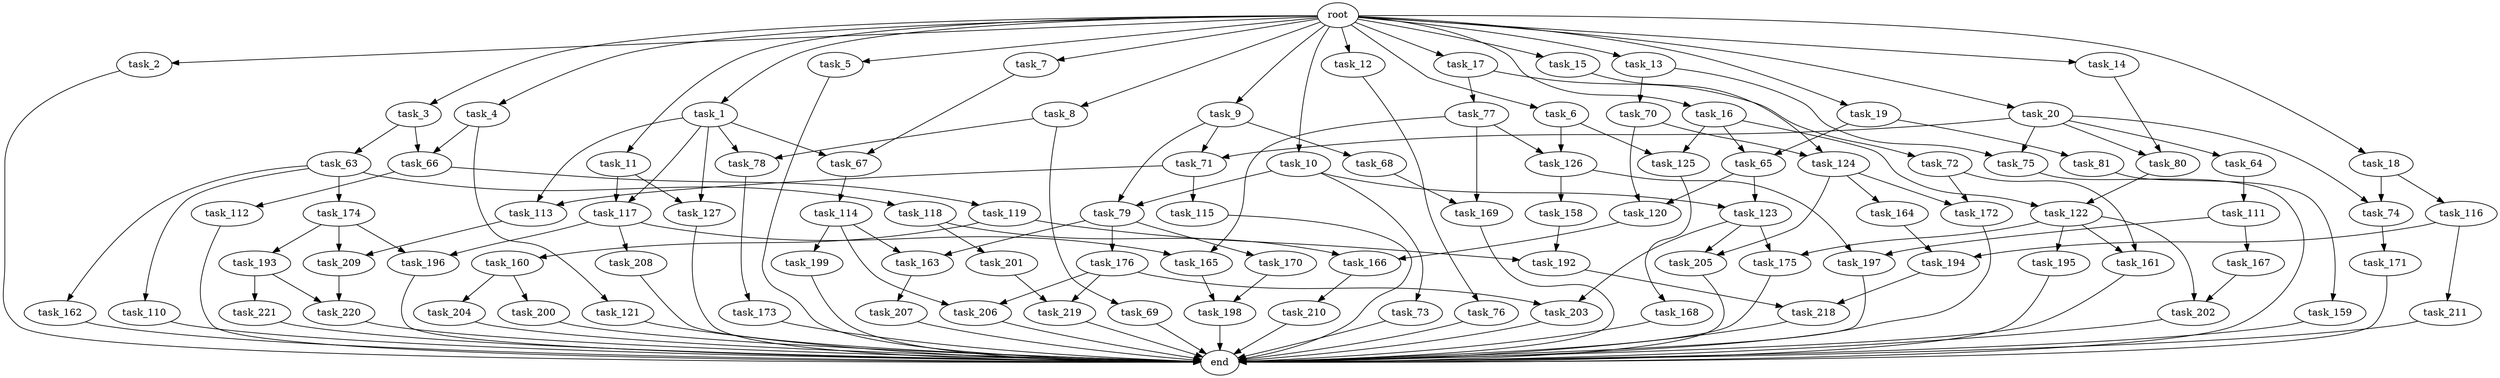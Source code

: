 digraph G {
  root [size="0.000000"];
  task_1 [size="1024.000000"];
  task_2 [size="1024.000000"];
  task_3 [size="1024.000000"];
  task_4 [size="1024.000000"];
  task_5 [size="1024.000000"];
  task_6 [size="1024.000000"];
  task_7 [size="1024.000000"];
  task_8 [size="1024.000000"];
  task_9 [size="1024.000000"];
  task_10 [size="1024.000000"];
  task_11 [size="1024.000000"];
  task_12 [size="1024.000000"];
  task_13 [size="1024.000000"];
  task_14 [size="1024.000000"];
  task_15 [size="1024.000000"];
  task_16 [size="1024.000000"];
  task_17 [size="1024.000000"];
  task_18 [size="1024.000000"];
  task_19 [size="1024.000000"];
  task_20 [size="1024.000000"];
  task_63 [size="858993459200.000000"];
  task_64 [size="309237645312.000000"];
  task_65 [size="386547056640.000000"];
  task_66 [size="1168231104512.000000"];
  task_67 [size="292057776128.000000"];
  task_68 [size="214748364800.000000"];
  task_69 [size="420906795008.000000"];
  task_70 [size="858993459200.000000"];
  task_71 [size="523986010112.000000"];
  task_72 [size="549755813888.000000"];
  task_73 [size="137438953472.000000"];
  task_74 [size="730144440320.000000"];
  task_75 [size="1168231104512.000000"];
  task_76 [size="34359738368.000000"];
  task_77 [size="549755813888.000000"];
  task_78 [size="498216206336.000000"];
  task_79 [size="352187318272.000000"];
  task_80 [size="446676598784.000000"];
  task_81 [size="309237645312.000000"];
  task_110 [size="858993459200.000000"];
  task_111 [size="77309411328.000000"];
  task_112 [size="420906795008.000000"];
  task_113 [size="386547056640.000000"];
  task_114 [size="77309411328.000000"];
  task_115 [size="309237645312.000000"];
  task_116 [size="420906795008.000000"];
  task_117 [size="936302870528.000000"];
  task_118 [size="858993459200.000000"];
  task_119 [size="420906795008.000000"];
  task_120 [size="343597383680.000000"];
  task_121 [size="309237645312.000000"];
  task_122 [size="292057776128.000000"];
  task_123 [size="446676598784.000000"];
  task_124 [size="730144440320.000000"];
  task_125 [size="292057776128.000000"];
  task_126 [size="249108103168.000000"];
  task_127 [size="936302870528.000000"];
  task_158 [size="214748364800.000000"];
  task_159 [size="549755813888.000000"];
  task_160 [size="214748364800.000000"];
  task_161 [size="833223655424.000000"];
  task_162 [size="858993459200.000000"];
  task_163 [size="618475290624.000000"];
  task_164 [size="214748364800.000000"];
  task_165 [size="893353197568.000000"];
  task_166 [size="1245540515840.000000"];
  task_167 [size="214748364800.000000"];
  task_168 [size="309237645312.000000"];
  task_169 [size="171798691840.000000"];
  task_170 [size="309237645312.000000"];
  task_171 [size="549755813888.000000"];
  task_172 [size="910533066752.000000"];
  task_173 [size="137438953472.000000"];
  task_174 [size="858993459200.000000"];
  task_175 [size="214748364800.000000"];
  task_176 [size="309237645312.000000"];
  task_192 [size="764504178688.000000"];
  task_193 [size="420906795008.000000"];
  task_194 [size="584115552256.000000"];
  task_195 [size="137438953472.000000"];
  task_196 [size="1279900254208.000000"];
  task_197 [size="429496729600.000000"];
  task_198 [size="841813590016.000000"];
  task_199 [size="309237645312.000000"];
  task_200 [size="77309411328.000000"];
  task_201 [size="549755813888.000000"];
  task_202 [size="352187318272.000000"];
  task_203 [size="498216206336.000000"];
  task_204 [size="77309411328.000000"];
  task_205 [size="292057776128.000000"];
  task_206 [size="730144440320.000000"];
  task_207 [size="77309411328.000000"];
  task_208 [size="858993459200.000000"];
  task_209 [size="1279900254208.000000"];
  task_210 [size="77309411328.000000"];
  task_211 [size="34359738368.000000"];
  task_218 [size="1245540515840.000000"];
  task_219 [size="970662608896.000000"];
  task_220 [size="498216206336.000000"];
  task_221 [size="420906795008.000000"];
  end [size="0.000000"];

  root -> task_1 [size="1.000000"];
  root -> task_2 [size="1.000000"];
  root -> task_3 [size="1.000000"];
  root -> task_4 [size="1.000000"];
  root -> task_5 [size="1.000000"];
  root -> task_6 [size="1.000000"];
  root -> task_7 [size="1.000000"];
  root -> task_8 [size="1.000000"];
  root -> task_9 [size="1.000000"];
  root -> task_10 [size="1.000000"];
  root -> task_11 [size="1.000000"];
  root -> task_12 [size="1.000000"];
  root -> task_13 [size="1.000000"];
  root -> task_14 [size="1.000000"];
  root -> task_15 [size="1.000000"];
  root -> task_16 [size="1.000000"];
  root -> task_17 [size="1.000000"];
  root -> task_18 [size="1.000000"];
  root -> task_19 [size="1.000000"];
  root -> task_20 [size="1.000000"];
  task_1 -> task_67 [size="75497472.000000"];
  task_1 -> task_78 [size="75497472.000000"];
  task_1 -> task_113 [size="75497472.000000"];
  task_1 -> task_117 [size="75497472.000000"];
  task_1 -> task_127 [size="75497472.000000"];
  task_2 -> end [size="1.000000"];
  task_3 -> task_63 [size="838860800.000000"];
  task_3 -> task_66 [size="838860800.000000"];
  task_4 -> task_66 [size="301989888.000000"];
  task_4 -> task_121 [size="301989888.000000"];
  task_5 -> end [size="1.000000"];
  task_6 -> task_125 [size="209715200.000000"];
  task_6 -> task_126 [size="209715200.000000"];
  task_7 -> task_67 [size="209715200.000000"];
  task_8 -> task_69 [size="411041792.000000"];
  task_8 -> task_78 [size="411041792.000000"];
  task_9 -> task_68 [size="209715200.000000"];
  task_9 -> task_71 [size="209715200.000000"];
  task_9 -> task_79 [size="209715200.000000"];
  task_10 -> task_73 [size="134217728.000000"];
  task_10 -> task_79 [size="134217728.000000"];
  task_10 -> task_123 [size="134217728.000000"];
  task_11 -> task_117 [size="838860800.000000"];
  task_11 -> task_127 [size="838860800.000000"];
  task_12 -> task_76 [size="33554432.000000"];
  task_13 -> task_70 [size="838860800.000000"];
  task_13 -> task_75 [size="838860800.000000"];
  task_14 -> task_80 [size="134217728.000000"];
  task_15 -> task_124 [size="679477248.000000"];
  task_16 -> task_65 [size="75497472.000000"];
  task_16 -> task_122 [size="75497472.000000"];
  task_16 -> task_125 [size="75497472.000000"];
  task_17 -> task_72 [size="536870912.000000"];
  task_17 -> task_77 [size="536870912.000000"];
  task_18 -> task_74 [size="411041792.000000"];
  task_18 -> task_116 [size="411041792.000000"];
  task_19 -> task_65 [size="301989888.000000"];
  task_19 -> task_81 [size="301989888.000000"];
  task_20 -> task_64 [size="301989888.000000"];
  task_20 -> task_71 [size="301989888.000000"];
  task_20 -> task_74 [size="301989888.000000"];
  task_20 -> task_75 [size="301989888.000000"];
  task_20 -> task_80 [size="301989888.000000"];
  task_63 -> task_110 [size="838860800.000000"];
  task_63 -> task_118 [size="838860800.000000"];
  task_63 -> task_162 [size="838860800.000000"];
  task_63 -> task_174 [size="838860800.000000"];
  task_64 -> task_111 [size="75497472.000000"];
  task_65 -> task_120 [size="301989888.000000"];
  task_65 -> task_123 [size="301989888.000000"];
  task_66 -> task_112 [size="411041792.000000"];
  task_66 -> task_119 [size="411041792.000000"];
  task_67 -> task_114 [size="75497472.000000"];
  task_68 -> task_169 [size="134217728.000000"];
  task_69 -> end [size="1.000000"];
  task_70 -> task_120 [size="33554432.000000"];
  task_70 -> task_124 [size="33554432.000000"];
  task_71 -> task_113 [size="301989888.000000"];
  task_71 -> task_115 [size="301989888.000000"];
  task_72 -> task_161 [size="679477248.000000"];
  task_72 -> task_172 [size="679477248.000000"];
  task_73 -> end [size="1.000000"];
  task_74 -> task_171 [size="536870912.000000"];
  task_75 -> end [size="1.000000"];
  task_76 -> end [size="1.000000"];
  task_77 -> task_126 [size="33554432.000000"];
  task_77 -> task_165 [size="33554432.000000"];
  task_77 -> task_169 [size="33554432.000000"];
  task_78 -> task_173 [size="134217728.000000"];
  task_79 -> task_163 [size="301989888.000000"];
  task_79 -> task_170 [size="301989888.000000"];
  task_79 -> task_176 [size="301989888.000000"];
  task_80 -> task_122 [size="209715200.000000"];
  task_81 -> task_159 [size="536870912.000000"];
  task_110 -> end [size="1.000000"];
  task_111 -> task_167 [size="209715200.000000"];
  task_111 -> task_197 [size="209715200.000000"];
  task_112 -> end [size="1.000000"];
  task_113 -> task_209 [size="838860800.000000"];
  task_114 -> task_163 [size="301989888.000000"];
  task_114 -> task_199 [size="301989888.000000"];
  task_114 -> task_206 [size="301989888.000000"];
  task_115 -> end [size="1.000000"];
  task_116 -> task_194 [size="33554432.000000"];
  task_116 -> task_211 [size="33554432.000000"];
  task_117 -> task_165 [size="838860800.000000"];
  task_117 -> task_196 [size="838860800.000000"];
  task_117 -> task_208 [size="838860800.000000"];
  task_118 -> task_166 [size="536870912.000000"];
  task_118 -> task_201 [size="536870912.000000"];
  task_119 -> task_160 [size="209715200.000000"];
  task_119 -> task_192 [size="209715200.000000"];
  task_120 -> task_166 [size="679477248.000000"];
  task_121 -> end [size="1.000000"];
  task_122 -> task_161 [size="134217728.000000"];
  task_122 -> task_175 [size="134217728.000000"];
  task_122 -> task_195 [size="134217728.000000"];
  task_122 -> task_202 [size="134217728.000000"];
  task_123 -> task_175 [size="75497472.000000"];
  task_123 -> task_203 [size="75497472.000000"];
  task_123 -> task_205 [size="75497472.000000"];
  task_124 -> task_164 [size="209715200.000000"];
  task_124 -> task_172 [size="209715200.000000"];
  task_124 -> task_205 [size="209715200.000000"];
  task_125 -> task_168 [size="301989888.000000"];
  task_126 -> task_158 [size="209715200.000000"];
  task_126 -> task_197 [size="209715200.000000"];
  task_127 -> end [size="1.000000"];
  task_158 -> task_192 [size="536870912.000000"];
  task_159 -> end [size="1.000000"];
  task_160 -> task_200 [size="75497472.000000"];
  task_160 -> task_204 [size="75497472.000000"];
  task_161 -> end [size="1.000000"];
  task_162 -> end [size="1.000000"];
  task_163 -> task_207 [size="75497472.000000"];
  task_164 -> task_194 [size="536870912.000000"];
  task_165 -> task_198 [size="411041792.000000"];
  task_166 -> task_210 [size="75497472.000000"];
  task_167 -> task_202 [size="209715200.000000"];
  task_168 -> end [size="1.000000"];
  task_169 -> end [size="1.000000"];
  task_170 -> task_198 [size="411041792.000000"];
  task_171 -> end [size="1.000000"];
  task_172 -> end [size="1.000000"];
  task_173 -> end [size="1.000000"];
  task_174 -> task_193 [size="411041792.000000"];
  task_174 -> task_196 [size="411041792.000000"];
  task_174 -> task_209 [size="411041792.000000"];
  task_175 -> end [size="1.000000"];
  task_176 -> task_203 [size="411041792.000000"];
  task_176 -> task_206 [size="411041792.000000"];
  task_176 -> task_219 [size="411041792.000000"];
  task_192 -> task_218 [size="536870912.000000"];
  task_193 -> task_220 [size="411041792.000000"];
  task_193 -> task_221 [size="411041792.000000"];
  task_194 -> task_218 [size="679477248.000000"];
  task_195 -> end [size="1.000000"];
  task_196 -> end [size="1.000000"];
  task_197 -> end [size="1.000000"];
  task_198 -> end [size="1.000000"];
  task_199 -> end [size="1.000000"];
  task_200 -> end [size="1.000000"];
  task_201 -> task_219 [size="536870912.000000"];
  task_202 -> end [size="1.000000"];
  task_203 -> end [size="1.000000"];
  task_204 -> end [size="1.000000"];
  task_205 -> end [size="1.000000"];
  task_206 -> end [size="1.000000"];
  task_207 -> end [size="1.000000"];
  task_208 -> end [size="1.000000"];
  task_209 -> task_220 [size="75497472.000000"];
  task_210 -> end [size="1.000000"];
  task_211 -> end [size="1.000000"];
  task_218 -> end [size="1.000000"];
  task_219 -> end [size="1.000000"];
  task_220 -> end [size="1.000000"];
  task_221 -> end [size="1.000000"];
}
